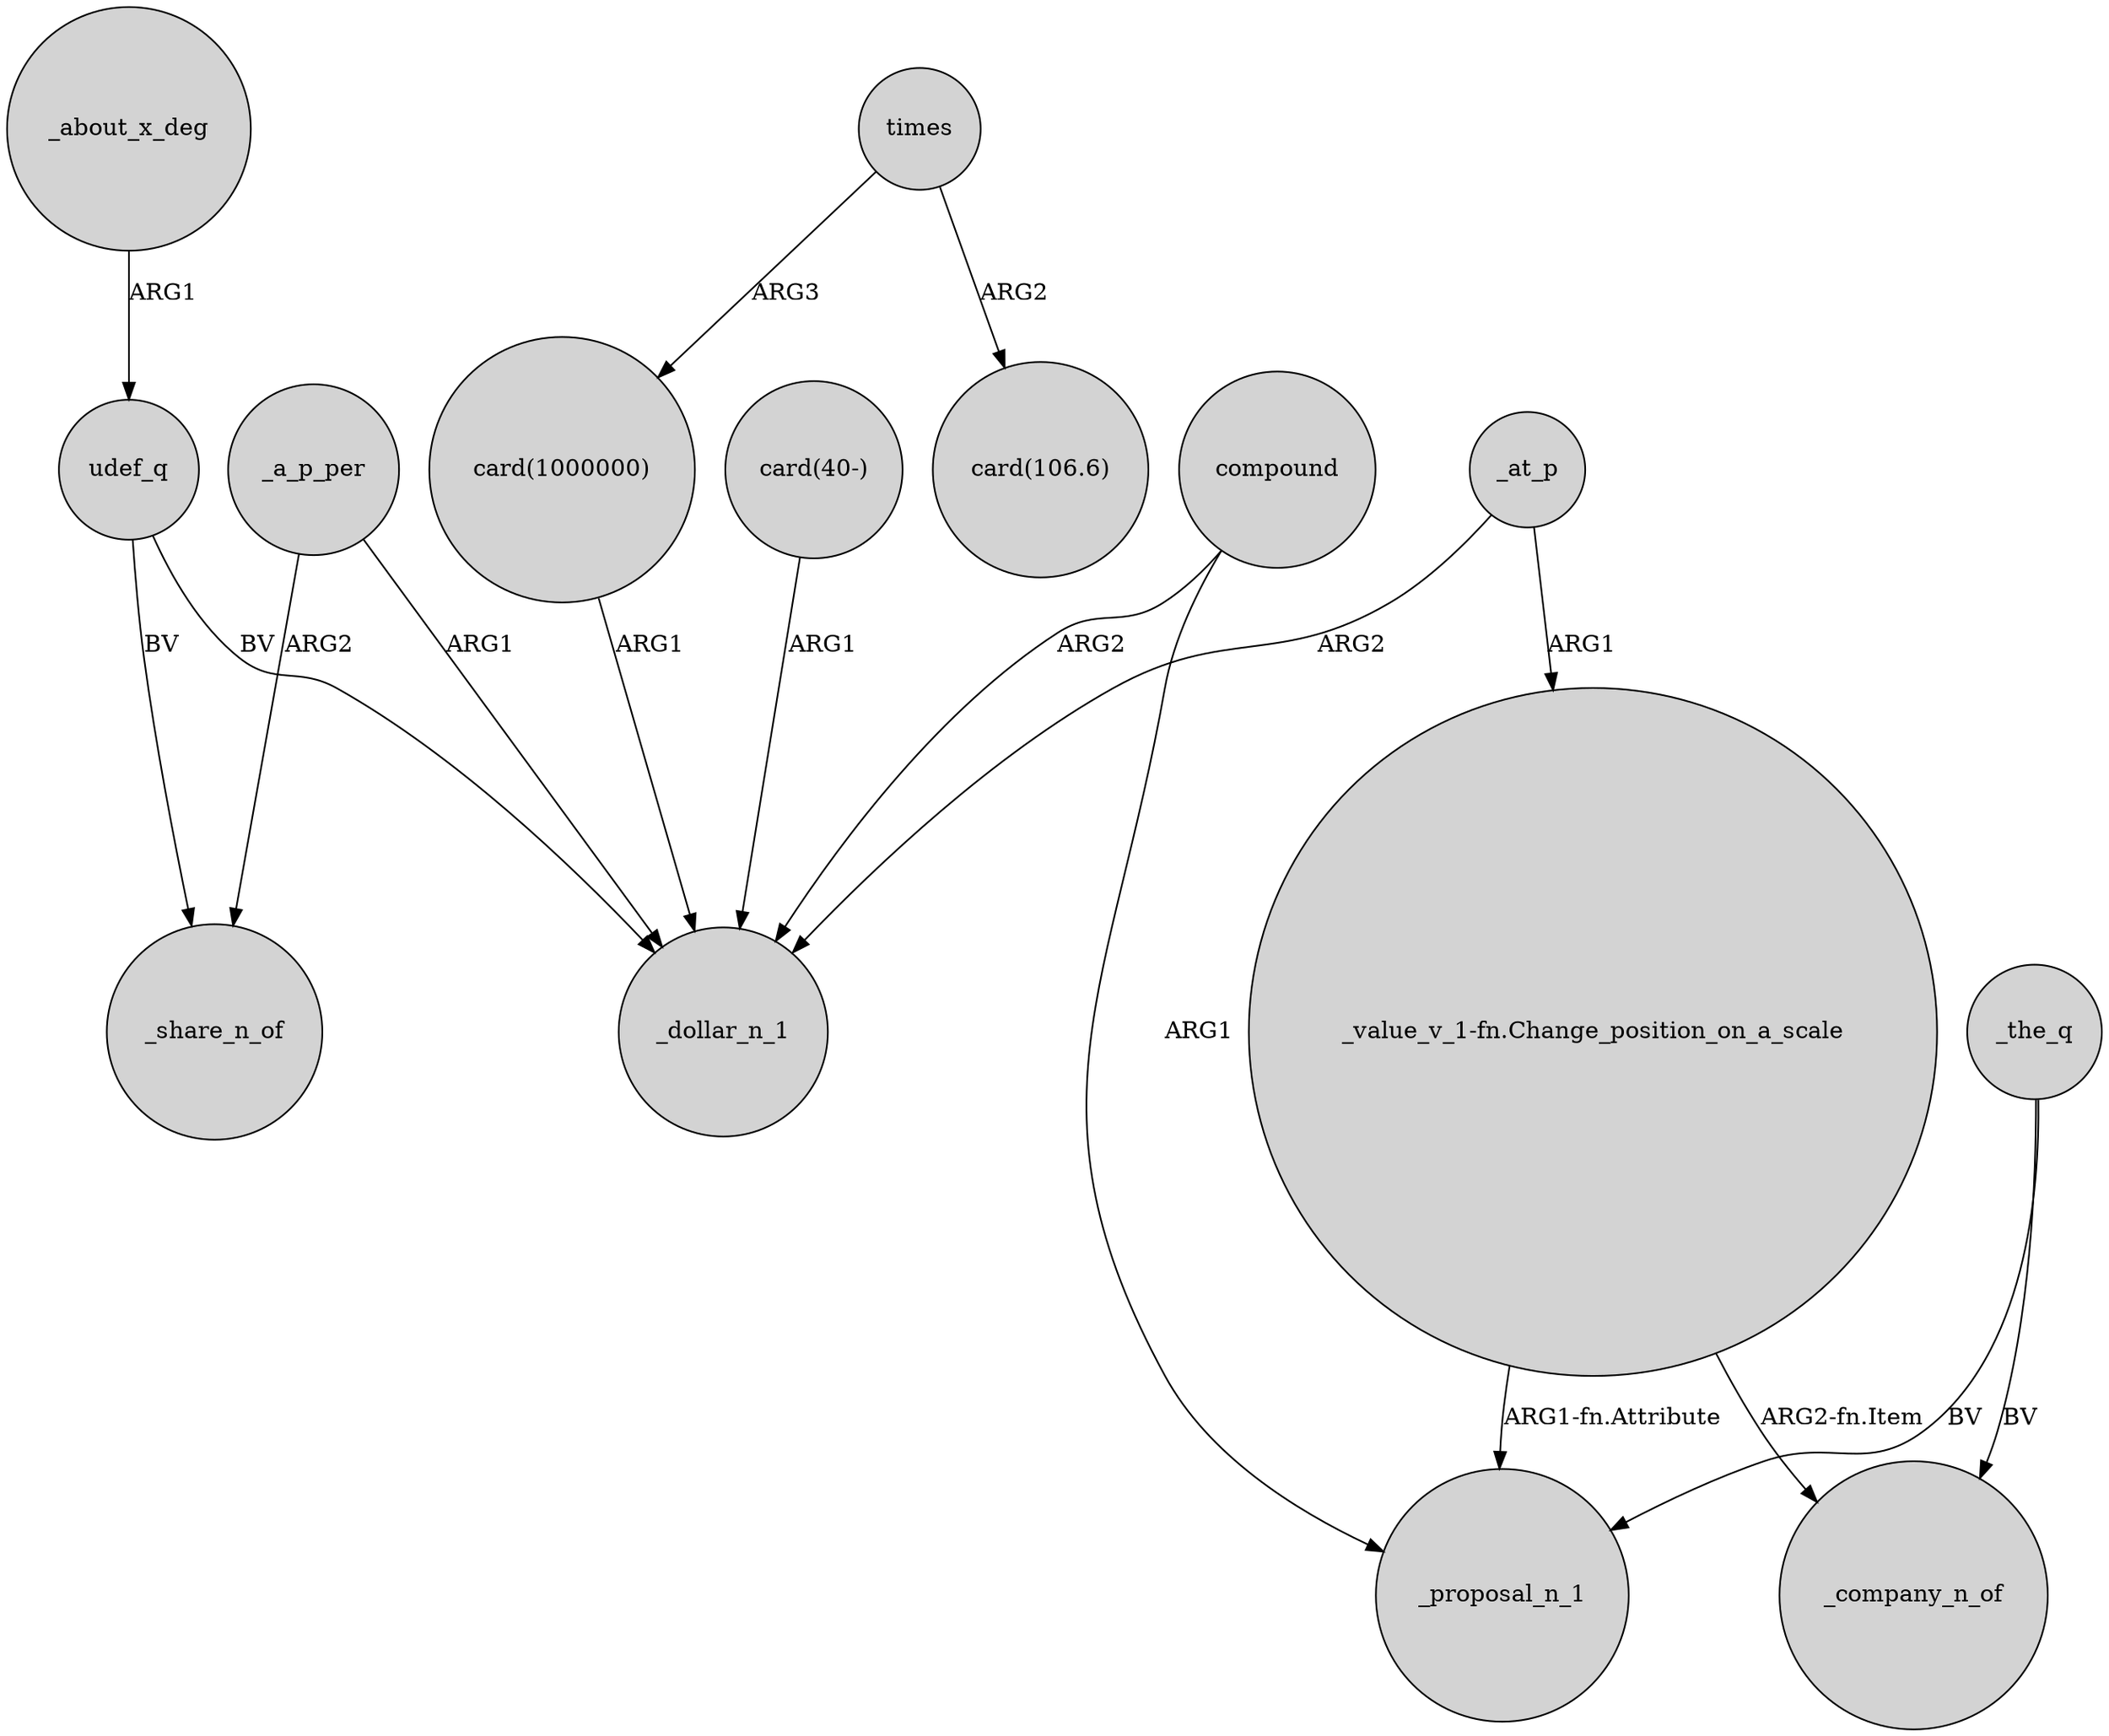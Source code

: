 digraph {
	node [shape=circle style=filled]
	times -> "card(1000000)" [label=ARG3]
	_a_p_per -> _share_n_of [label=ARG2]
	compound -> _dollar_n_1 [label=ARG2]
	"card(40-)" -> _dollar_n_1 [label=ARG1]
	_the_q -> _proposal_n_1 [label=BV]
	_at_p -> "_value_v_1-fn.Change_position_on_a_scale" [label=ARG1]
	udef_q -> _share_n_of [label=BV]
	"_value_v_1-fn.Change_position_on_a_scale" -> _company_n_of [label="ARG2-fn.Item"]
	udef_q -> _dollar_n_1 [label=BV]
	compound -> _proposal_n_1 [label=ARG1]
	"card(1000000)" -> _dollar_n_1 [label=ARG1]
	_about_x_deg -> udef_q [label=ARG1]
	_the_q -> _company_n_of [label=BV]
	"_value_v_1-fn.Change_position_on_a_scale" -> _proposal_n_1 [label="ARG1-fn.Attribute"]
	times -> "card(106.6)" [label=ARG2]
	_a_p_per -> _dollar_n_1 [label=ARG1]
	_at_p -> _dollar_n_1 [label=ARG2]
}
